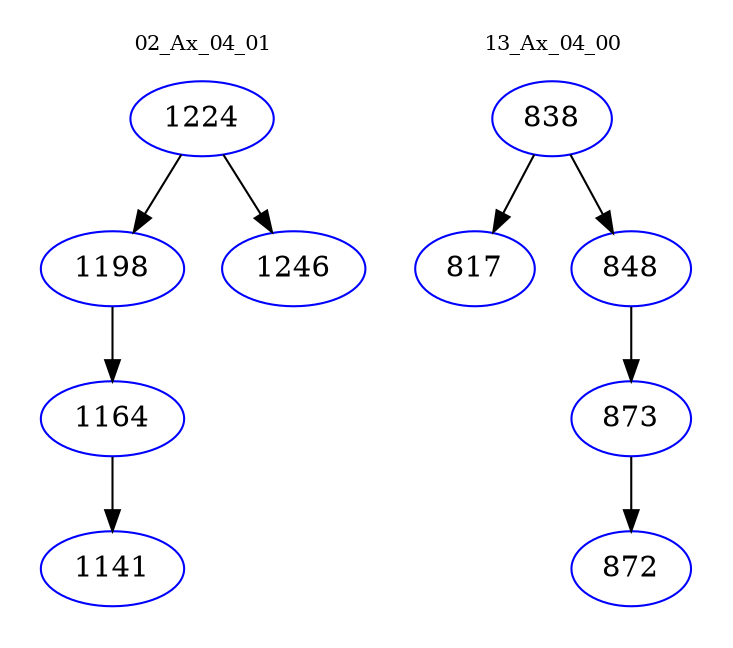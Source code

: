 digraph{
subgraph cluster_0 {
color = white
label = "02_Ax_04_01";
fontsize=10;
T0_1224 [label="1224", color="blue"]
T0_1224 -> T0_1198 [color="black"]
T0_1198 [label="1198", color="blue"]
T0_1198 -> T0_1164 [color="black"]
T0_1164 [label="1164", color="blue"]
T0_1164 -> T0_1141 [color="black"]
T0_1141 [label="1141", color="blue"]
T0_1224 -> T0_1246 [color="black"]
T0_1246 [label="1246", color="blue"]
}
subgraph cluster_1 {
color = white
label = "13_Ax_04_00";
fontsize=10;
T1_838 [label="838", color="blue"]
T1_838 -> T1_817 [color="black"]
T1_817 [label="817", color="blue"]
T1_838 -> T1_848 [color="black"]
T1_848 [label="848", color="blue"]
T1_848 -> T1_873 [color="black"]
T1_873 [label="873", color="blue"]
T1_873 -> T1_872 [color="black"]
T1_872 [label="872", color="blue"]
}
}
